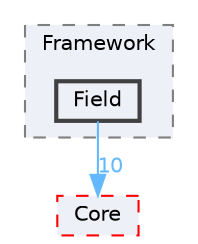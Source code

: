 digraph "D:/Peridyno/peridyno/src/Framework/Field"
{
 // LATEX_PDF_SIZE
  bgcolor="transparent";
  edge [fontname=Helvetica,fontsize=10,labelfontname=Helvetica,labelfontsize=10];
  node [fontname=Helvetica,fontsize=10,shape=box,height=0.2,width=0.4];
  compound=true
  subgraph clusterdir_72c161997c5186b0a4bbf39a44809cf4 {
    graph [ bgcolor="#edf0f7", pencolor="grey50", label="Framework", fontname=Helvetica,fontsize=10 style="filled,dashed", URL="dir_72c161997c5186b0a4bbf39a44809cf4.html",tooltip=""]
  dir_09e0f6088e06150c5a9e6518cc5e6ae5 [label="Field", fillcolor="#edf0f7", color="grey25", style="filled,bold", URL="dir_09e0f6088e06150c5a9e6518cc5e6ae5.html",tooltip=""];
  }
  dir_18ab09de471ddf4a6c726bf6f36eb1c9 [label="Core", fillcolor="#edf0f7", color="red", style="filled,dashed", URL="dir_18ab09de471ddf4a6c726bf6f36eb1c9.html",tooltip=""];
  dir_09e0f6088e06150c5a9e6518cc5e6ae5->dir_18ab09de471ddf4a6c726bf6f36eb1c9 [headlabel="10", labeldistance=1.5 headhref="dir_000026_000014.html" href="dir_000026_000014.html" color="steelblue1" fontcolor="steelblue1"];
}
